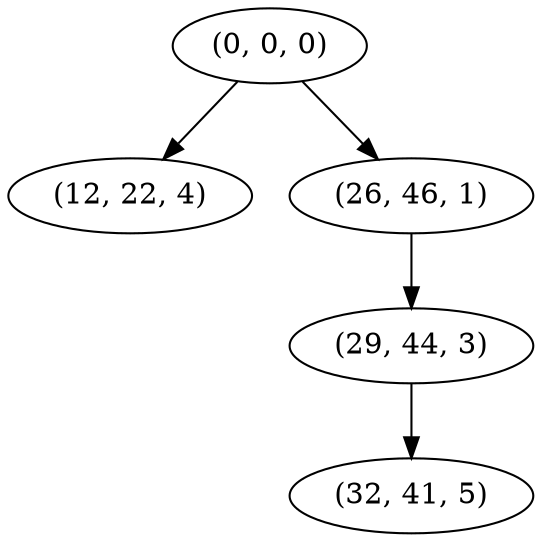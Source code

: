 digraph tree {
    "(0, 0, 0)";
    "(12, 22, 4)";
    "(26, 46, 1)";
    "(29, 44, 3)";
    "(32, 41, 5)";
    "(0, 0, 0)" -> "(12, 22, 4)";
    "(0, 0, 0)" -> "(26, 46, 1)";
    "(26, 46, 1)" -> "(29, 44, 3)";
    "(29, 44, 3)" -> "(32, 41, 5)";
}
